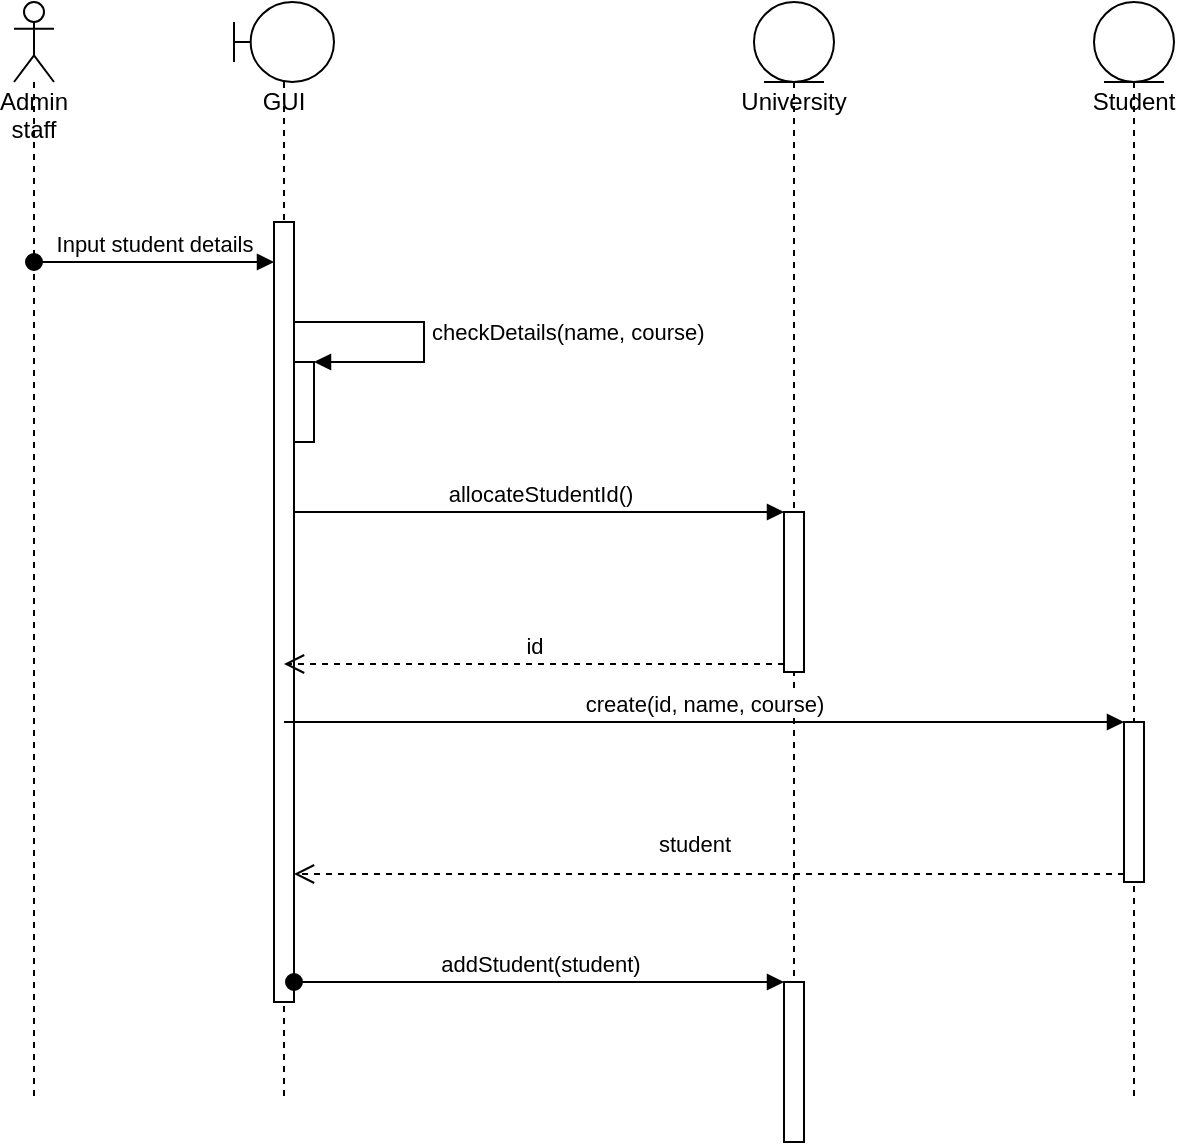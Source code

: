 <mxfile version="20.5.1" type="device"><diagram id="9zD3pyVbjnvsyNqv9VM9" name="Page-1"><mxGraphModel dx="1355" dy="764" grid="1" gridSize="10" guides="1" tooltips="1" connect="1" arrows="1" fold="1" page="1" pageScale="1" pageWidth="827" pageHeight="1169" math="0" shadow="0"><root><mxCell id="0"/><mxCell id="1" parent="0"/><mxCell id="OkEK41ulaLDQkY5wJbmK-1" value="Admin staff" style="shape=umlLifeline;participant=umlActor;perimeter=lifelinePerimeter;whiteSpace=wrap;html=1;container=1;collapsible=0;recursiveResize=0;verticalAlign=top;spacingTop=36;outlineConnect=0;" parent="1" vertex="1"><mxGeometry x="90" y="250" width="20" height="550" as="geometry"/></mxCell><mxCell id="OkEK41ulaLDQkY5wJbmK-2" value="GUI" style="shape=umlLifeline;participant=umlBoundary;perimeter=lifelinePerimeter;whiteSpace=wrap;html=1;container=1;collapsible=0;recursiveResize=0;verticalAlign=top;spacingTop=36;outlineConnect=0;" parent="1" vertex="1"><mxGeometry x="200" y="250" width="50" height="550" as="geometry"/></mxCell><mxCell id="LjGdx0ZabsaXKPZAj_ey-1" value="" style="html=1;points=[];perimeter=orthogonalPerimeter;" vertex="1" parent="OkEK41ulaLDQkY5wJbmK-2"><mxGeometry x="20" y="110" width="10" height="390" as="geometry"/></mxCell><mxCell id="LjGdx0ZabsaXKPZAj_ey-3" value="" style="html=1;points=[];perimeter=orthogonalPerimeter;" vertex="1" parent="OkEK41ulaLDQkY5wJbmK-2"><mxGeometry x="30" y="180" width="10" height="40" as="geometry"/></mxCell><mxCell id="LjGdx0ZabsaXKPZAj_ey-4" value="checkDetails(name, course)" style="edgeStyle=orthogonalEdgeStyle;html=1;align=left;spacingLeft=2;endArrow=block;rounded=0;entryX=1;entryY=0;" edge="1" target="LjGdx0ZabsaXKPZAj_ey-3" parent="OkEK41ulaLDQkY5wJbmK-2" source="LjGdx0ZabsaXKPZAj_ey-1"><mxGeometry relative="1" as="geometry"><mxPoint x="65" y="160" as="sourcePoint"/><Array as="points"><mxPoint x="95" y="160"/><mxPoint x="95" y="180"/></Array></mxGeometry></mxCell><mxCell id="OkEK41ulaLDQkY5wJbmK-3" value="University" style="shape=umlLifeline;participant=umlEntity;perimeter=lifelinePerimeter;whiteSpace=wrap;html=1;container=1;collapsible=0;recursiveResize=0;verticalAlign=top;spacingTop=36;outlineConnect=0;" parent="1" vertex="1"><mxGeometry x="460" y="250" width="40" height="550" as="geometry"/></mxCell><mxCell id="LjGdx0ZabsaXKPZAj_ey-13" value="" style="html=1;points=[];perimeter=orthogonalPerimeter;" vertex="1" parent="OkEK41ulaLDQkY5wJbmK-3"><mxGeometry x="15" y="490" width="10" height="80" as="geometry"/></mxCell><mxCell id="LjGdx0ZabsaXKPZAj_ey-18" value="" style="html=1;points=[];perimeter=orthogonalPerimeter;" vertex="1" parent="OkEK41ulaLDQkY5wJbmK-3"><mxGeometry x="15" y="255" width="10" height="80" as="geometry"/></mxCell><mxCell id="OkEK41ulaLDQkY5wJbmK-4" value="Student" style="shape=umlLifeline;participant=umlEntity;perimeter=lifelinePerimeter;whiteSpace=wrap;html=1;container=1;collapsible=0;recursiveResize=0;verticalAlign=top;spacingTop=36;outlineConnect=0;" parent="1" vertex="1"><mxGeometry x="630" y="250" width="40" height="550" as="geometry"/></mxCell><mxCell id="LjGdx0ZabsaXKPZAj_ey-21" value="" style="html=1;points=[];perimeter=orthogonalPerimeter;" vertex="1" parent="OkEK41ulaLDQkY5wJbmK-4"><mxGeometry x="15" y="360" width="10" height="80" as="geometry"/></mxCell><mxCell id="LjGdx0ZabsaXKPZAj_ey-2" value="Input student details" style="html=1;verticalAlign=bottom;startArrow=oval;endArrow=block;startSize=8;rounded=0;" edge="1" target="LjGdx0ZabsaXKPZAj_ey-1" parent="1" source="OkEK41ulaLDQkY5wJbmK-1"><mxGeometry relative="1" as="geometry"><mxPoint x="160" y="360" as="sourcePoint"/><Array as="points"><mxPoint x="160" y="380"/></Array></mxGeometry></mxCell><mxCell id="LjGdx0ZabsaXKPZAj_ey-14" value="addStudent(student)" style="html=1;verticalAlign=bottom;startArrow=oval;endArrow=block;startSize=8;rounded=0;" edge="1" target="LjGdx0ZabsaXKPZAj_ey-13" parent="1" source="LjGdx0ZabsaXKPZAj_ey-1"><mxGeometry relative="1" as="geometry"><mxPoint x="415" y="700" as="sourcePoint"/><Array as="points"><mxPoint x="310" y="740"/></Array></mxGeometry></mxCell><mxCell id="LjGdx0ZabsaXKPZAj_ey-19" value="allocateStudentId()" style="html=1;verticalAlign=bottom;endArrow=block;entryX=0;entryY=0;rounded=0;" edge="1" target="LjGdx0ZabsaXKPZAj_ey-18" parent="1" source="LjGdx0ZabsaXKPZAj_ey-1"><mxGeometry relative="1" as="geometry"><mxPoint x="260" y="510" as="sourcePoint"/></mxGeometry></mxCell><mxCell id="LjGdx0ZabsaXKPZAj_ey-20" value="id" style="html=1;verticalAlign=bottom;endArrow=open;dashed=1;endSize=8;exitX=0;exitY=0.95;rounded=0;" edge="1" source="LjGdx0ZabsaXKPZAj_ey-18" parent="1" target="OkEK41ulaLDQkY5wJbmK-2"><mxGeometry relative="1" as="geometry"><mxPoint x="260" y="586" as="targetPoint"/></mxGeometry></mxCell><mxCell id="LjGdx0ZabsaXKPZAj_ey-22" value="create(id, name, course)" style="html=1;verticalAlign=bottom;endArrow=block;entryX=0;entryY=0;rounded=0;" edge="1" target="LjGdx0ZabsaXKPZAj_ey-21" parent="1" source="OkEK41ulaLDQkY5wJbmK-2"><mxGeometry relative="1" as="geometry"><mxPoint x="250" y="510" as="sourcePoint"/></mxGeometry></mxCell><mxCell id="LjGdx0ZabsaXKPZAj_ey-23" value="student" style="html=1;verticalAlign=bottom;endArrow=open;dashed=1;endSize=8;exitX=0;exitY=0.95;rounded=0;" edge="1" source="LjGdx0ZabsaXKPZAj_ey-21" parent="1" target="LjGdx0ZabsaXKPZAj_ey-1"><mxGeometry x="0.036" y="-6" relative="1" as="geometry"><mxPoint x="250" y="586" as="targetPoint"/><mxPoint as="offset"/></mxGeometry></mxCell></root></mxGraphModel></diagram></mxfile>